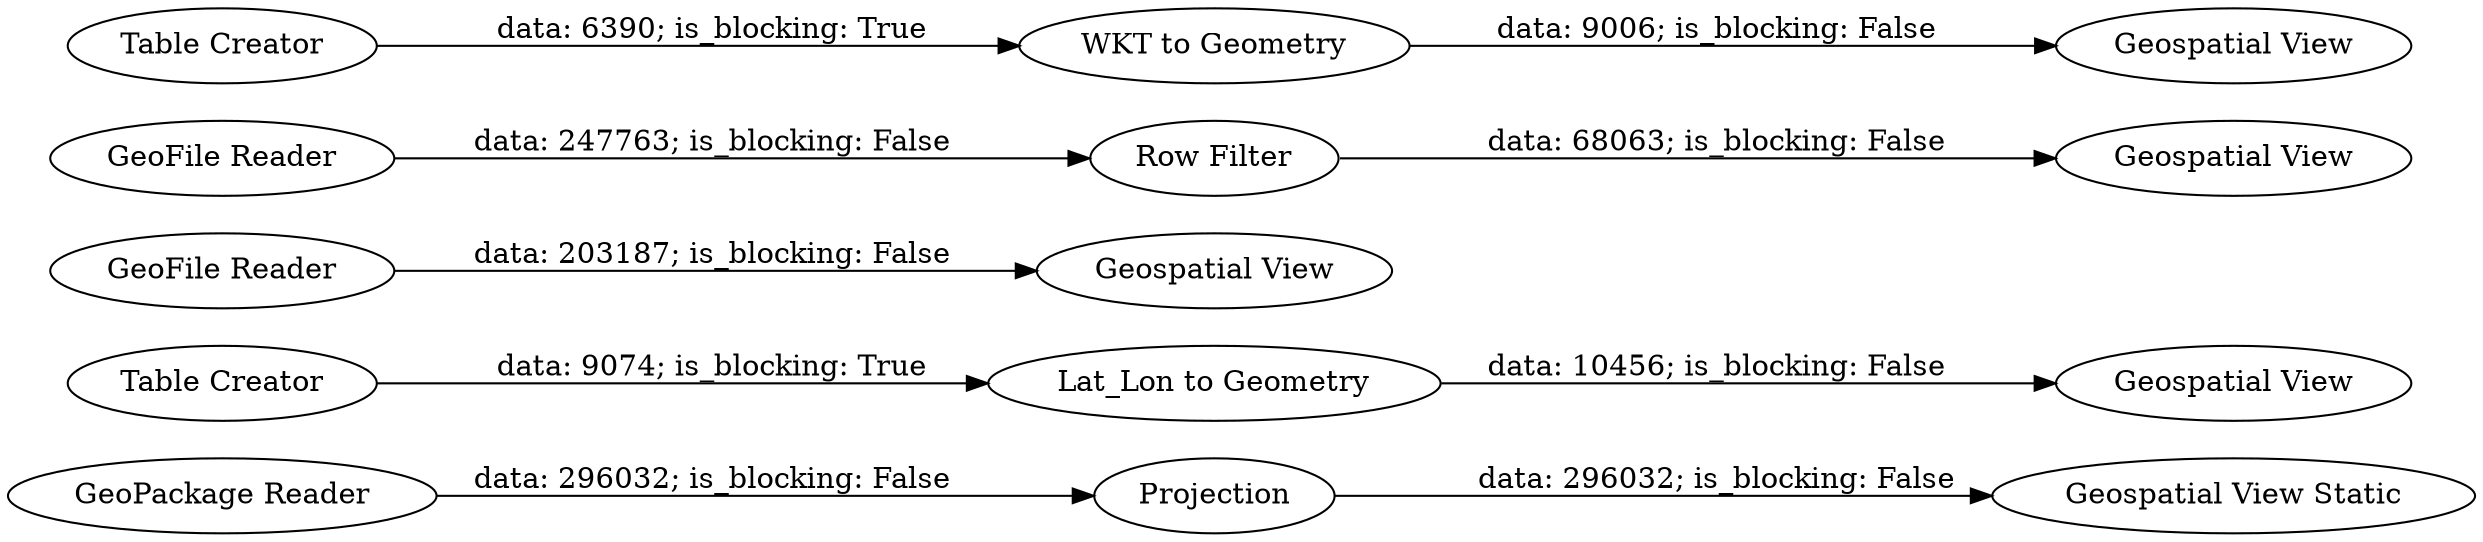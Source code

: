 digraph {
	"2154718552675633440_9" [label="Geospatial View Static"]
	"2154718552675633440_6" [label="GeoPackage Reader"]
	"2154718552675633440_15" [label="Geospatial View"]
	"2154718552675633440_12" [label="Geospatial View"]
	"2154718552675633440_1" [label="GeoFile Reader"]
	"2154718552675633440_14" [label="WKT to Geometry"]
	"2154718552675633440_2" [label="Table Creator"]
	"2154718552675633440_11" [label="GeoFile Reader"]
	"2154718552675633440_4" [label="Table Creator"]
	"2154718552675633440_13" [label="Geospatial View"]
	"2154718552675633440_7" [label="Geospatial View"]
	"2154718552675633440_8" [label="Row Filter"]
	"2154718552675633440_10" [label=Projection]
	"2154718552675633440_3" [label="Lat_Lon to Geometry"]
	"2154718552675633440_3" -> "2154718552675633440_15" [label="data: 10456; is_blocking: False"]
	"2154718552675633440_2" -> "2154718552675633440_3" [label="data: 9074; is_blocking: True"]
	"2154718552675633440_14" -> "2154718552675633440_13" [label="data: 9006; is_blocking: False"]
	"2154718552675633440_6" -> "2154718552675633440_10" [label="data: 296032; is_blocking: False"]
	"2154718552675633440_10" -> "2154718552675633440_9" [label="data: 296032; is_blocking: False"]
	"2154718552675633440_1" -> "2154718552675633440_8" [label="data: 247763; is_blocking: False"]
	"2154718552675633440_8" -> "2154718552675633440_7" [label="data: 68063; is_blocking: False"]
	"2154718552675633440_4" -> "2154718552675633440_14" [label="data: 6390; is_blocking: True"]
	"2154718552675633440_11" -> "2154718552675633440_12" [label="data: 203187; is_blocking: False"]
	rankdir=LR
}
